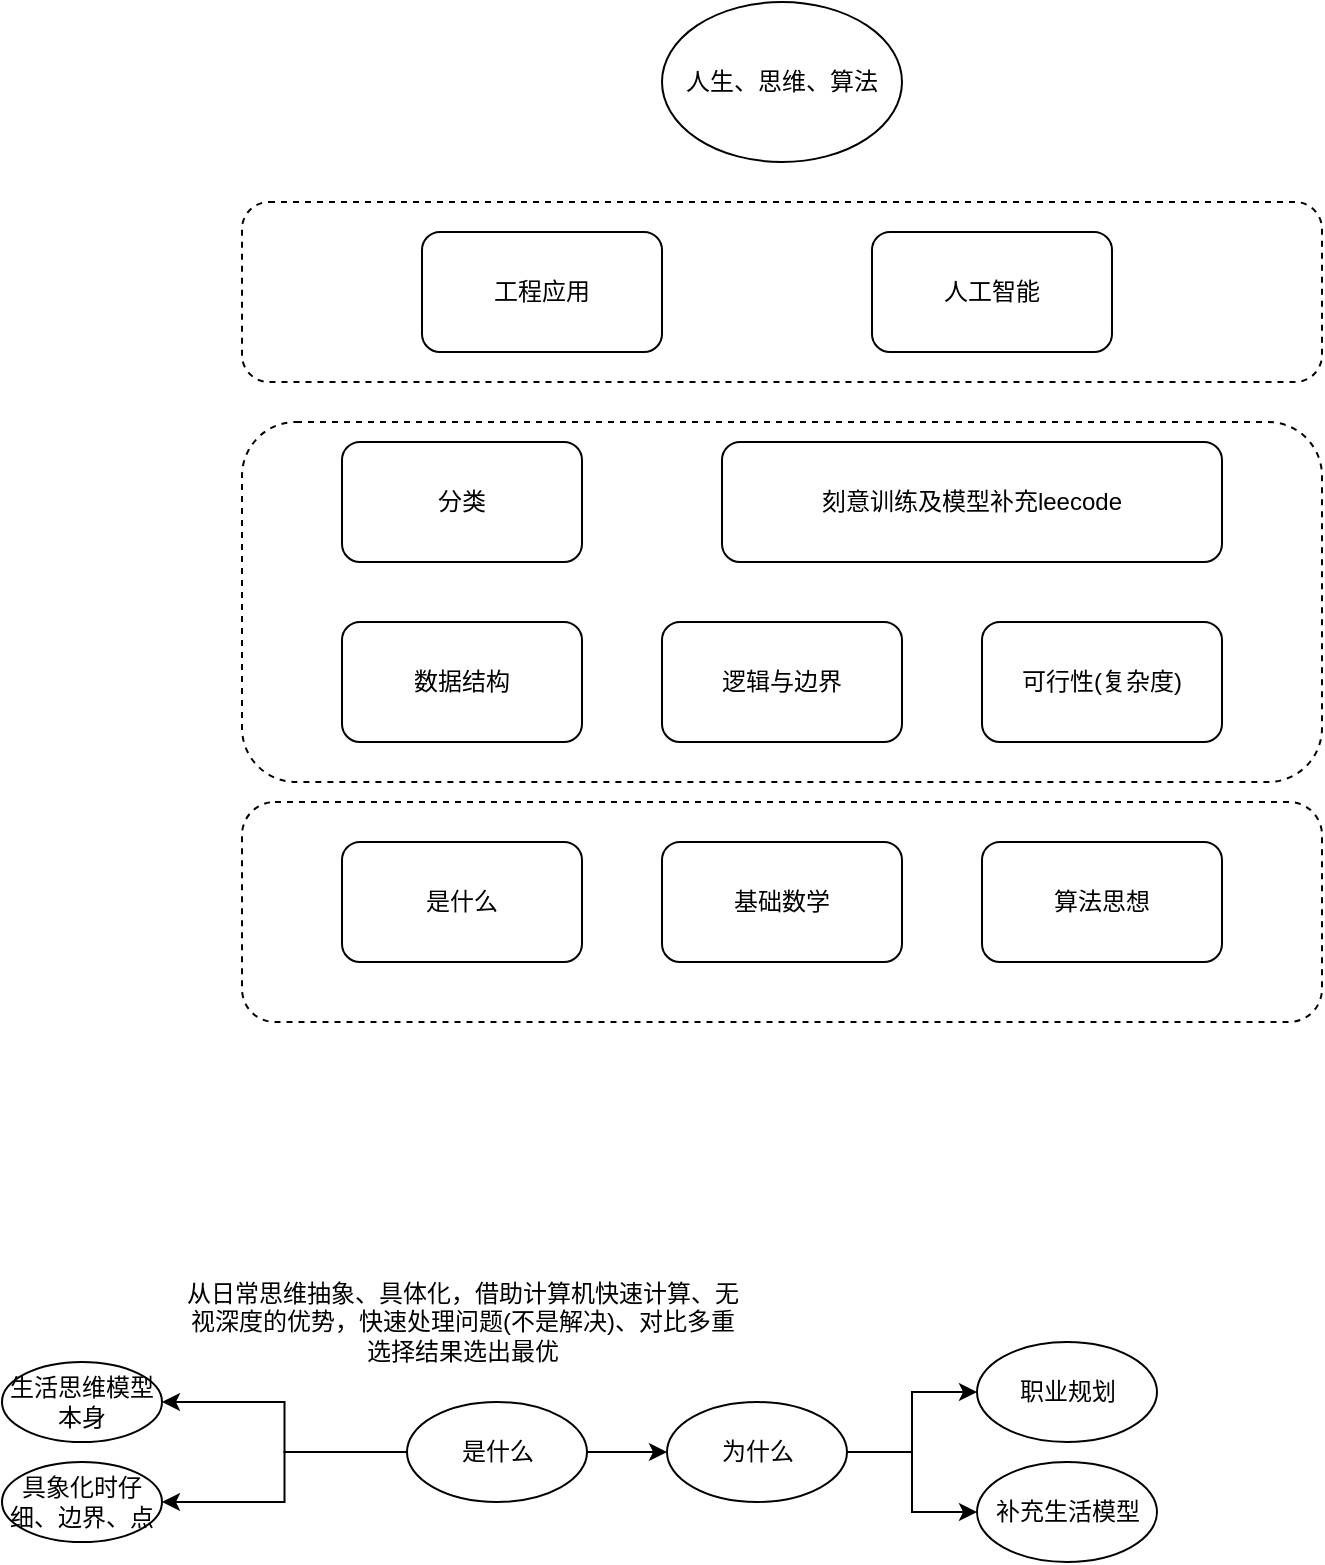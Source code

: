 <mxfile version="20.8.16" type="github">
  <diagram id="EEWpYUk2irftNLygyGdg" name="第 1 页">
    <mxGraphModel dx="1434" dy="802" grid="1" gridSize="10" guides="1" tooltips="1" connect="1" arrows="1" fold="1" page="1" pageScale="1" pageWidth="400000" pageHeight="300000" math="0" shadow="0">
      <root>
        <mxCell id="0" />
        <mxCell id="1" parent="0" />
        <mxCell id="KM6D4PZQJ1-9kusRCj2R-17" value="" style="rounded=1;whiteSpace=wrap;html=1;dashed=1;" parent="1" vertex="1">
          <mxGeometry x="330" y="240" width="540" height="90" as="geometry" />
        </mxCell>
        <mxCell id="KM6D4PZQJ1-9kusRCj2R-16" value="" style="rounded=1;whiteSpace=wrap;html=1;dashed=1;" parent="1" vertex="1">
          <mxGeometry x="330" y="350" width="540" height="180" as="geometry" />
        </mxCell>
        <mxCell id="KM6D4PZQJ1-9kusRCj2R-15" value="" style="rounded=1;whiteSpace=wrap;html=1;dashed=1;" parent="1" vertex="1">
          <mxGeometry x="330" y="540" width="540" height="110" as="geometry" />
        </mxCell>
        <mxCell id="KM6D4PZQJ1-9kusRCj2R-1" value="人生、思维、算法" style="ellipse;whiteSpace=wrap;html=1;" parent="1" vertex="1">
          <mxGeometry x="540" y="140" width="120" height="80" as="geometry" />
        </mxCell>
        <mxCell id="KM6D4PZQJ1-9kusRCj2R-2" value="算法思想" style="rounded=1;whiteSpace=wrap;html=1;" parent="1" vertex="1">
          <mxGeometry x="700" y="560" width="120" height="60" as="geometry" />
        </mxCell>
        <mxCell id="KM6D4PZQJ1-9kusRCj2R-3" value="数据结构" style="rounded=1;whiteSpace=wrap;html=1;" parent="1" vertex="1">
          <mxGeometry x="380" y="450" width="120" height="60" as="geometry" />
        </mxCell>
        <mxCell id="KM6D4PZQJ1-9kusRCj2R-4" value="刻意训练及模型补充leecode" style="rounded=1;whiteSpace=wrap;html=1;" parent="1" vertex="1">
          <mxGeometry x="570" y="360" width="250" height="60" as="geometry" />
        </mxCell>
        <mxCell id="KM6D4PZQJ1-9kusRCj2R-5" value="逻辑与边界" style="rounded=1;whiteSpace=wrap;html=1;" parent="1" vertex="1">
          <mxGeometry x="540" y="450" width="120" height="60" as="geometry" />
        </mxCell>
        <mxCell id="KM6D4PZQJ1-9kusRCj2R-6" value="工程应用" style="rounded=1;whiteSpace=wrap;html=1;" parent="1" vertex="1">
          <mxGeometry x="420" y="255" width="120" height="60" as="geometry" />
        </mxCell>
        <mxCell id="KM6D4PZQJ1-9kusRCj2R-7" value="人工智能" style="rounded=1;whiteSpace=wrap;html=1;" parent="1" vertex="1">
          <mxGeometry x="645" y="255" width="120" height="60" as="geometry" />
        </mxCell>
        <mxCell id="nq70P79M6IQcdXgQ_mGR-2" style="edgeStyle=orthogonalEdgeStyle;rounded=0;orthogonalLoop=1;jettySize=auto;html=1;exitX=1;exitY=0.5;exitDx=0;exitDy=0;" edge="1" parent="1" source="KM6D4PZQJ1-9kusRCj2R-9" target="nq70P79M6IQcdXgQ_mGR-1">
          <mxGeometry relative="1" as="geometry" />
        </mxCell>
        <mxCell id="nq70P79M6IQcdXgQ_mGR-12" style="edgeStyle=orthogonalEdgeStyle;rounded=0;orthogonalLoop=1;jettySize=auto;html=1;exitX=0;exitY=0.5;exitDx=0;exitDy=0;entryX=1;entryY=0.5;entryDx=0;entryDy=0;" edge="1" parent="1" source="KM6D4PZQJ1-9kusRCj2R-9" target="nq70P79M6IQcdXgQ_mGR-10">
          <mxGeometry relative="1" as="geometry" />
        </mxCell>
        <mxCell id="nq70P79M6IQcdXgQ_mGR-13" style="edgeStyle=orthogonalEdgeStyle;rounded=0;orthogonalLoop=1;jettySize=auto;html=1;exitX=0;exitY=0.5;exitDx=0;exitDy=0;entryX=1;entryY=0.5;entryDx=0;entryDy=0;" edge="1" parent="1" source="KM6D4PZQJ1-9kusRCj2R-9" target="nq70P79M6IQcdXgQ_mGR-11">
          <mxGeometry relative="1" as="geometry" />
        </mxCell>
        <mxCell id="KM6D4PZQJ1-9kusRCj2R-9" value="是什么" style="ellipse;whiteSpace=wrap;html=1;" parent="1" vertex="1">
          <mxGeometry x="412.5" y="840" width="90" height="50" as="geometry" />
        </mxCell>
        <mxCell id="KM6D4PZQJ1-9kusRCj2R-10" value="是什么" style="rounded=1;whiteSpace=wrap;html=1;" parent="1" vertex="1">
          <mxGeometry x="380" y="560" width="120" height="60" as="geometry" />
        </mxCell>
        <mxCell id="KM6D4PZQJ1-9kusRCj2R-12" value="可行性(复杂度)" style="rounded=1;whiteSpace=wrap;html=1;" parent="1" vertex="1">
          <mxGeometry x="700" y="450" width="120" height="60" as="geometry" />
        </mxCell>
        <mxCell id="KM6D4PZQJ1-9kusRCj2R-13" value="基础数学" style="rounded=1;whiteSpace=wrap;html=1;" parent="1" vertex="1">
          <mxGeometry x="540" y="560" width="120" height="60" as="geometry" />
        </mxCell>
        <mxCell id="KM6D4PZQJ1-9kusRCj2R-14" value="分类" style="rounded=1;whiteSpace=wrap;html=1;" parent="1" vertex="1">
          <mxGeometry x="380" y="360" width="120" height="60" as="geometry" />
        </mxCell>
        <mxCell id="nq70P79M6IQcdXgQ_mGR-5" style="edgeStyle=orthogonalEdgeStyle;rounded=0;orthogonalLoop=1;jettySize=auto;html=1;exitX=1;exitY=0.5;exitDx=0;exitDy=0;" edge="1" parent="1" source="nq70P79M6IQcdXgQ_mGR-1" target="nq70P79M6IQcdXgQ_mGR-3">
          <mxGeometry relative="1" as="geometry" />
        </mxCell>
        <mxCell id="nq70P79M6IQcdXgQ_mGR-6" style="edgeStyle=orthogonalEdgeStyle;rounded=0;orthogonalLoop=1;jettySize=auto;html=1;exitX=1;exitY=0.5;exitDx=0;exitDy=0;entryX=0;entryY=0.5;entryDx=0;entryDy=0;" edge="1" parent="1" source="nq70P79M6IQcdXgQ_mGR-1" target="nq70P79M6IQcdXgQ_mGR-4">
          <mxGeometry relative="1" as="geometry" />
        </mxCell>
        <mxCell id="nq70P79M6IQcdXgQ_mGR-1" value="为什么" style="ellipse;whiteSpace=wrap;html=1;" vertex="1" parent="1">
          <mxGeometry x="542.5" y="840" width="90" height="50" as="geometry" />
        </mxCell>
        <mxCell id="nq70P79M6IQcdXgQ_mGR-3" value="职业规划" style="ellipse;whiteSpace=wrap;html=1;" vertex="1" parent="1">
          <mxGeometry x="697.5" y="810" width="90" height="50" as="geometry" />
        </mxCell>
        <mxCell id="nq70P79M6IQcdXgQ_mGR-4" value="补充生活模型" style="ellipse;whiteSpace=wrap;html=1;" vertex="1" parent="1">
          <mxGeometry x="697.5" y="870" width="90" height="50" as="geometry" />
        </mxCell>
        <mxCell id="nq70P79M6IQcdXgQ_mGR-9" value="从日常思维抽象、具体化，借助计算机快速计算、无视深度的优势，快速处理问题(不是解决)、对比多重选择结果选出最优" style="text;html=1;strokeColor=none;fillColor=none;align=center;verticalAlign=middle;whiteSpace=wrap;rounded=0;" vertex="1" parent="1">
          <mxGeometry x="298.75" y="770" width="282.5" height="60" as="geometry" />
        </mxCell>
        <mxCell id="nq70P79M6IQcdXgQ_mGR-10" value="生活思维模型本身" style="ellipse;whiteSpace=wrap;html=1;" vertex="1" parent="1">
          <mxGeometry x="210" y="820" width="80" height="40" as="geometry" />
        </mxCell>
        <mxCell id="nq70P79M6IQcdXgQ_mGR-11" value="具象化时仔细、边界、点" style="ellipse;whiteSpace=wrap;html=1;" vertex="1" parent="1">
          <mxGeometry x="210" y="870" width="80" height="40" as="geometry" />
        </mxCell>
      </root>
    </mxGraphModel>
  </diagram>
</mxfile>
